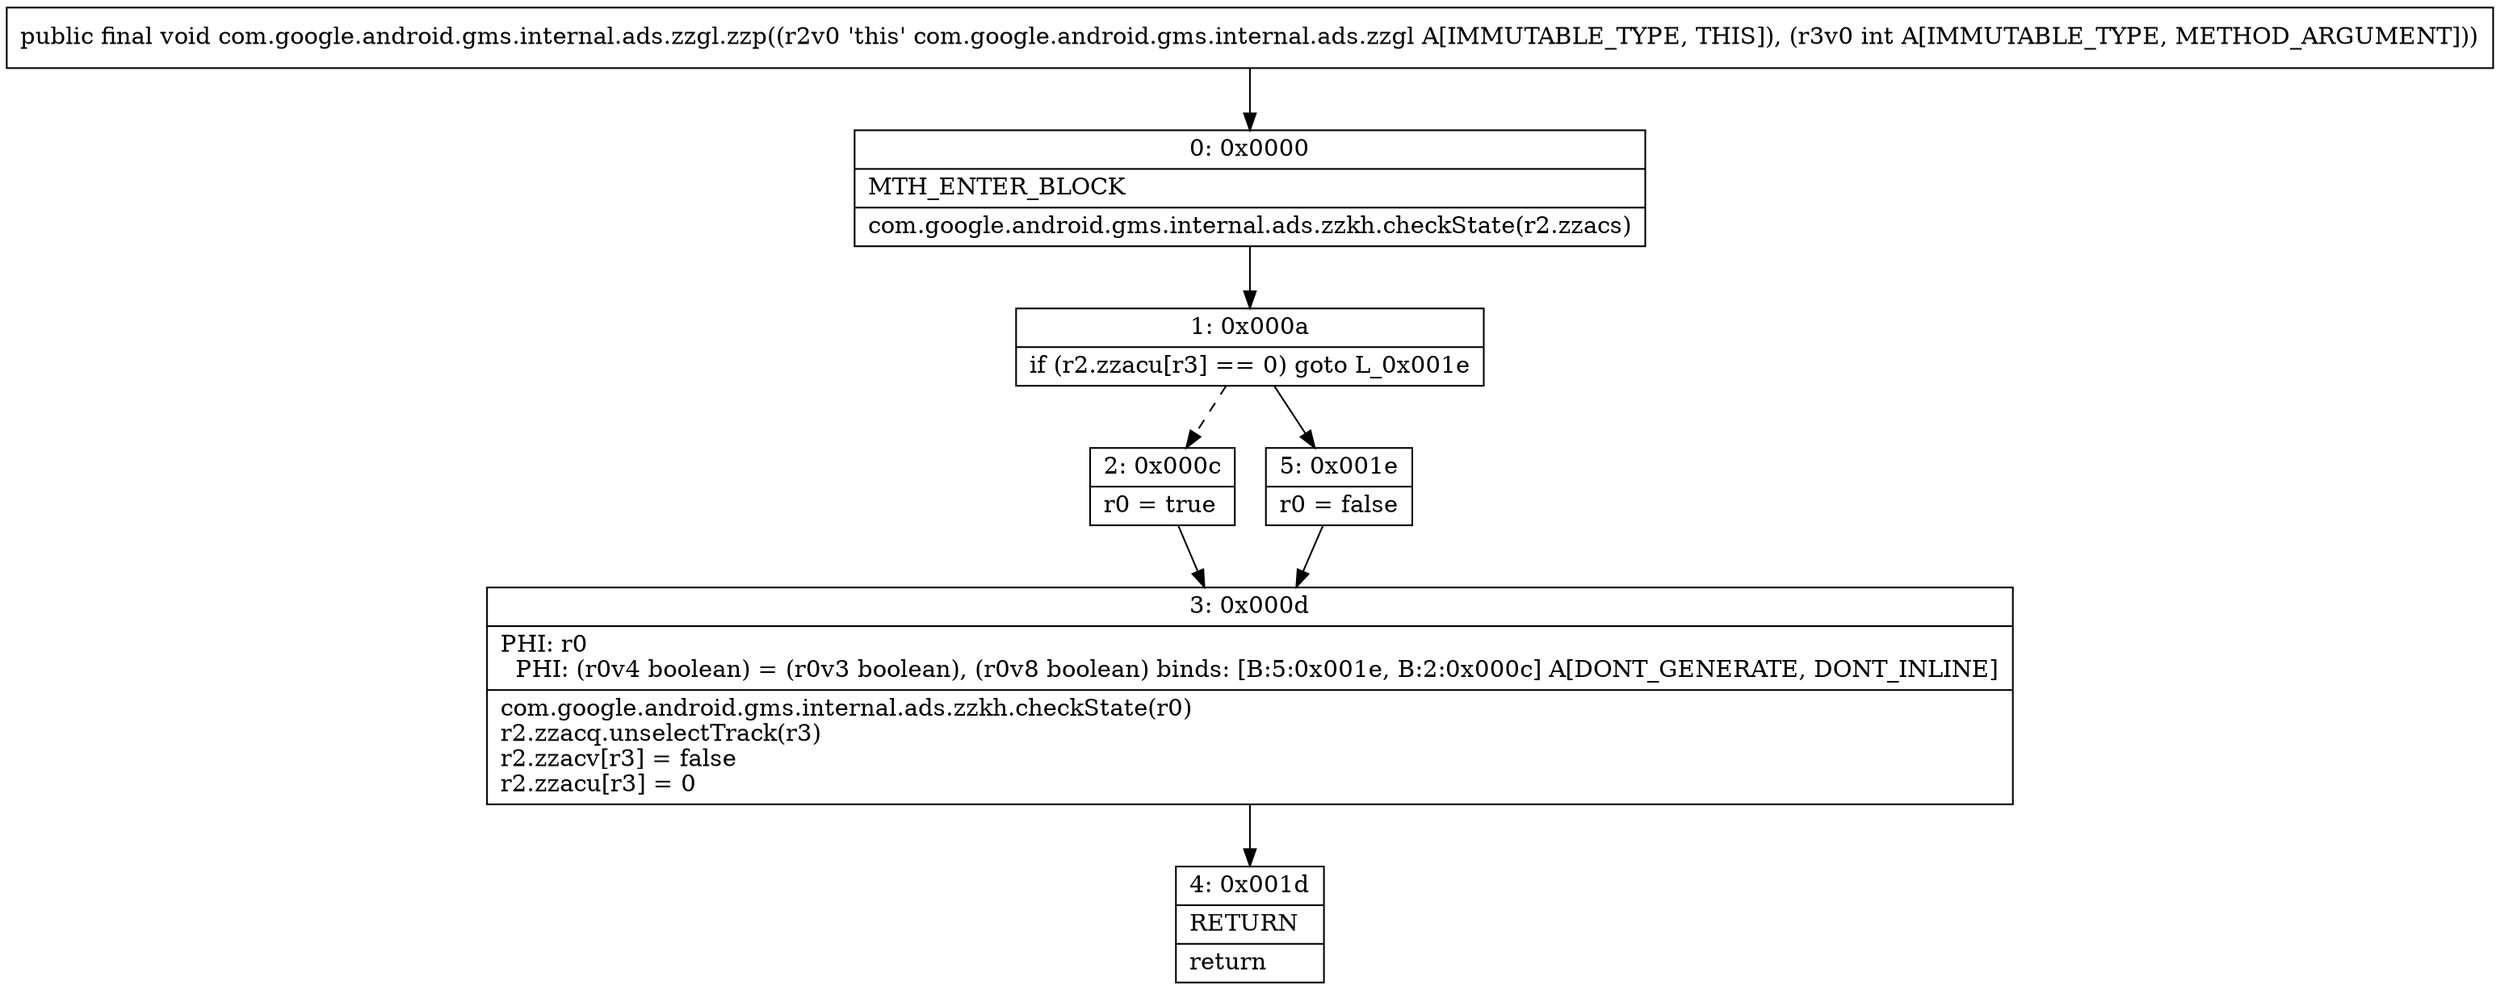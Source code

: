 digraph "CFG forcom.google.android.gms.internal.ads.zzgl.zzp(I)V" {
Node_0 [shape=record,label="{0\:\ 0x0000|MTH_ENTER_BLOCK\l|com.google.android.gms.internal.ads.zzkh.checkState(r2.zzacs)\l}"];
Node_1 [shape=record,label="{1\:\ 0x000a|if (r2.zzacu[r3] == 0) goto L_0x001e\l}"];
Node_2 [shape=record,label="{2\:\ 0x000c|r0 = true\l}"];
Node_3 [shape=record,label="{3\:\ 0x000d|PHI: r0 \l  PHI: (r0v4 boolean) = (r0v3 boolean), (r0v8 boolean) binds: [B:5:0x001e, B:2:0x000c] A[DONT_GENERATE, DONT_INLINE]\l|com.google.android.gms.internal.ads.zzkh.checkState(r0)\lr2.zzacq.unselectTrack(r3)\lr2.zzacv[r3] = false\lr2.zzacu[r3] = 0\l}"];
Node_4 [shape=record,label="{4\:\ 0x001d|RETURN\l|return\l}"];
Node_5 [shape=record,label="{5\:\ 0x001e|r0 = false\l}"];
MethodNode[shape=record,label="{public final void com.google.android.gms.internal.ads.zzgl.zzp((r2v0 'this' com.google.android.gms.internal.ads.zzgl A[IMMUTABLE_TYPE, THIS]), (r3v0 int A[IMMUTABLE_TYPE, METHOD_ARGUMENT])) }"];
MethodNode -> Node_0;
Node_0 -> Node_1;
Node_1 -> Node_2[style=dashed];
Node_1 -> Node_5;
Node_2 -> Node_3;
Node_3 -> Node_4;
Node_5 -> Node_3;
}

